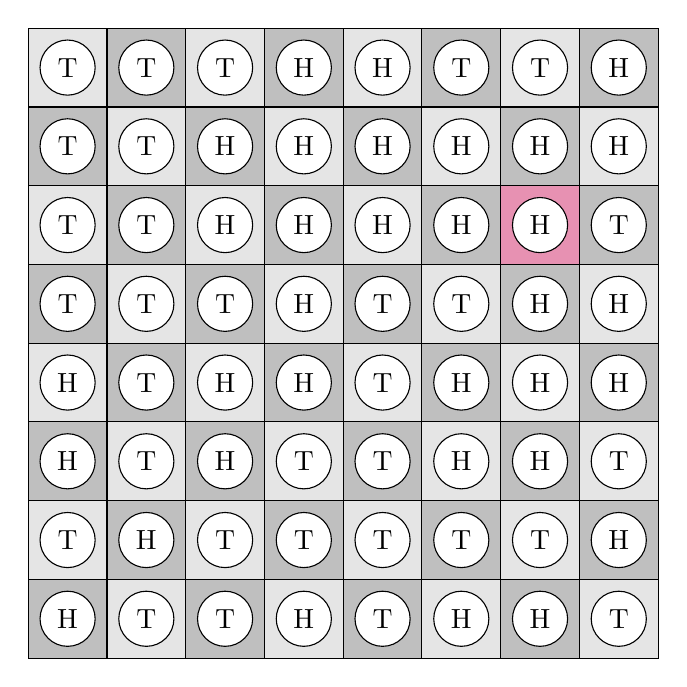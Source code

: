 \draw[fill=black, fill opacity=0.25] (0, 0) -- (0, 1) -- (1, 1) -- (1, 0) -- (0, 0);
\draw[fill=black, fill opacity=0.1] (1, 0) -- (1, 1) -- (2, 1) -- (2, 0) -- (1, 0);
\draw[fill=black, fill opacity=0.25] (2, 0) -- (2, 1) -- (3, 1) -- (3, 0) -- (2, 0);
\draw[fill=black, fill opacity=0.1] (3, 0) -- (3, 1) -- (4, 1) -- (4, 0) -- (3, 0);
\draw[fill=black, fill opacity=0.25] (4, 0) -- (4, 1) -- (5, 1) -- (5, 0) -- (4, 0);
\draw[fill=black, fill opacity=0.1] (5, 0) -- (5, 1) -- (6, 1) -- (6, 0) -- (5, 0);
\draw[fill=black, fill opacity=0.25] (6, 0) -- (6, 1) -- (7, 1) -- (7, 0) -- (6, 0);
\draw[fill=black, fill opacity=0.1] (7, 0) -- (7, 1) -- (8, 1) -- (8, 0) -- (7, 0);
\draw[fill=black, fill opacity=0.1] (0, 1) -- (0, 2) -- (1, 2) -- (1, 1) -- (0, 1);
\draw[fill=black, fill opacity=0.25] (1, 1) -- (1, 2) -- (2, 2) -- (2, 1) -- (1, 1);
\draw[fill=black, fill opacity=0.1] (2, 1) -- (2, 2) -- (3, 2) -- (3, 1) -- (2, 1);
\draw[fill=black, fill opacity=0.25] (3, 1) -- (3, 2) -- (4, 2) -- (4, 1) -- (3, 1);
\draw[fill=black, fill opacity=0.1] (4, 1) -- (4, 2) -- (5, 2) -- (5, 1) -- (4, 1);
\draw[fill=black, fill opacity=0.25] (5, 1) -- (5, 2) -- (6, 2) -- (6, 1) -- (5, 1);
\draw[fill=black, fill opacity=0.1] (6, 1) -- (6, 2) -- (7, 2) -- (7, 1) -- (6, 1);
\draw[fill=black, fill opacity=0.25] (7, 1) -- (7, 2) -- (8, 2) -- (8, 1) -- (7, 1);
\draw[fill=black, fill opacity=0.25] (0, 2) -- (0, 3) -- (1, 3) -- (1, 2) -- (0, 2);
\draw[fill=black, fill opacity=0.1] (1, 2) -- (1, 3) -- (2, 3) -- (2, 2) -- (1, 2);
\draw[fill=black, fill opacity=0.25] (2, 2) -- (2, 3) -- (3, 3) -- (3, 2) -- (2, 2);
\draw[fill=black, fill opacity=0.1] (3, 2) -- (3, 3) -- (4, 3) -- (4, 2) -- (3, 2);
\draw[fill=black, fill opacity=0.25] (4, 2) -- (4, 3) -- (5, 3) -- (5, 2) -- (4, 2);
\draw[fill=black, fill opacity=0.1] (5, 2) -- (5, 3) -- (6, 3) -- (6, 2) -- (5, 2);
\draw[fill=black, fill opacity=0.25] (6, 2) -- (6, 3) -- (7, 3) -- (7, 2) -- (6, 2);
\draw[fill=black, fill opacity=0.1] (7, 2) -- (7, 3) -- (8, 3) -- (8, 2) -- (7, 2);
\draw[fill=black, fill opacity=0.1] (0, 3) -- (0, 4) -- (1, 4) -- (1, 3) -- (0, 3);
\draw[fill=black, fill opacity=0.25] (1, 3) -- (1, 4) -- (2, 4) -- (2, 3) -- (1, 3);
\draw[fill=black, fill opacity=0.1] (2, 3) -- (2, 4) -- (3, 4) -- (3, 3) -- (2, 3);
\draw[fill=black, fill opacity=0.25] (3, 3) -- (3, 4) -- (4, 4) -- (4, 3) -- (3, 3);
\draw[fill=black, fill opacity=0.1] (4, 3) -- (4, 4) -- (5, 4) -- (5, 3) -- (4, 3);
\draw[fill=black, fill opacity=0.25] (5, 3) -- (5, 4) -- (6, 4) -- (6, 3) -- (5, 3);
\draw[fill=black, fill opacity=0.1] (6, 3) -- (6, 4) -- (7, 4) -- (7, 3) -- (6, 3);
\draw[fill=black, fill opacity=0.25] (7, 3) -- (7, 4) -- (8, 4) -- (8, 3) -- (7, 3);
\draw[fill=black, fill opacity=0.25] (0, 4) -- (0, 5) -- (1, 5) -- (1, 4) -- (0, 4);
\draw[fill=black, fill opacity=0.1] (1, 4) -- (1, 5) -- (2, 5) -- (2, 4) -- (1, 4);
\draw[fill=black, fill opacity=0.25] (2, 4) -- (2, 5) -- (3, 5) -- (3, 4) -- (2, 4);
\draw[fill=black, fill opacity=0.1] (3, 4) -- (3, 5) -- (4, 5) -- (4, 4) -- (3, 4);
\draw[fill=black, fill opacity=0.25] (4, 4) -- (4, 5) -- (5, 5) -- (5, 4) -- (4, 4);
\draw[fill=black, fill opacity=0.1] (5, 4) -- (5, 5) -- (6, 5) -- (6, 4) -- (5, 4);
\draw[fill=black, fill opacity=0.25] (6, 4) -- (6, 5) -- (7, 5) -- (7, 4) -- (6, 4);
\draw[fill=black, fill opacity=0.1] (7, 4) -- (7, 5) -- (8, 5) -- (8, 4) -- (7, 4);
\draw[fill=black, fill opacity=0.1] (0, 5) -- (0, 6) -- (1, 6) -- (1, 5) -- (0, 5);
\draw[fill=black, fill opacity=0.25] (1, 5) -- (1, 6) -- (2, 6) -- (2, 5) -- (1, 5);
\draw[fill=black, fill opacity=0.1] (2, 5) -- (2, 6) -- (3, 6) -- (3, 5) -- (2, 5);
\draw[fill=black, fill opacity=0.25] (3, 5) -- (3, 6) -- (4, 6) -- (4, 5) -- (3, 5);
\draw[fill=black, fill opacity=0.1] (4, 5) -- (4, 6) -- (5, 6) -- (5, 5) -- (4, 5);
\draw[fill=black, fill opacity=0.25] (5, 5) -- (5, 6) -- (6, 6) -- (6, 5) -- (5, 5);
\draw[fill=black, fill opacity=0.1] (6, 5) -- (6, 6) -- (7, 6) -- (7, 5) -- (6, 5);
\draw[fill=black, fill opacity=0.25] (7, 5) -- (7, 6) -- (8, 6) -- (8, 5) -- (7, 5);
\draw[fill=black, fill opacity=0.25] (0, 6) -- (0, 7) -- (1, 7) -- (1, 6) -- (0, 6);
\draw[fill=black, fill opacity=0.1] (1, 6) -- (1, 7) -- (2, 7) -- (2, 6) -- (1, 6);
\draw[fill=black, fill opacity=0.25] (2, 6) -- (2, 7) -- (3, 7) -- (3, 6) -- (2, 6);
\draw[fill=black, fill opacity=0.1] (3, 6) -- (3, 7) -- (4, 7) -- (4, 6) -- (3, 6);
\draw[fill=black, fill opacity=0.25] (4, 6) -- (4, 7) -- (5, 7) -- (5, 6) -- (4, 6);
\draw[fill=black, fill opacity=0.1] (5, 6) -- (5, 7) -- (6, 7) -- (6, 6) -- (5, 6);
\draw[fill=black, fill opacity=0.25] (6, 6) -- (6, 7) -- (7, 7) -- (7, 6) -- (6, 6);
\draw[fill=black, fill opacity=0.1] (7, 6) -- (7, 7) -- (8, 7) -- (8, 6) -- (7, 6);
\draw[fill=black, fill opacity=0.1] (0, 7) -- (0, 8) -- (1, 8) -- (1, 7) -- (0, 7);
\draw[fill=black, fill opacity=0.25] (1, 7) -- (1, 8) -- (2, 8) -- (2, 7) -- (1, 7);
\draw[fill=black, fill opacity=0.1] (2, 7) -- (2, 8) -- (3, 8) -- (3, 7) -- (2, 7);
\draw[fill=black, fill opacity=0.25] (3, 7) -- (3, 8) -- (4, 8) -- (4, 7) -- (3, 7);
\draw[fill=black, fill opacity=0.1] (4, 7) -- (4, 8) -- (5, 8) -- (5, 7) -- (4, 7);
\draw[fill=black, fill opacity=0.25] (5, 7) -- (5, 8) -- (6, 8) -- (6, 7) -- (5, 7);
\draw[fill=black, fill opacity=0.1] (6, 7) -- (6, 8) -- (7, 8) -- (7, 7) -- (6, 7);
\draw[fill=black, fill opacity=0.25] (7, 7) -- (7, 8) -- (8, 8) -- (8, 7) -- (7, 7);

\draw[fill=WildStrawberry, fill opacity=0.4] (6, 5) -- (6, 6) -- (7, 6) -- (7, 5) -- (6, 5);

\draw[fill=white, fill opacity=1](0.5, 0.5) circle (0.35);
\node at (0.5, 0.5) {H};
\draw[fill=white, fill opacity=1](1.5, 0.5) circle (0.35);
\node at (1.5, 0.5) {T};
\draw[fill=white, fill opacity=1](2.5, 0.5) circle (0.35);
\node at (2.5, 0.5) {T};
\draw[fill=white, fill opacity=1](3.5, 0.5) circle (0.35);
\node at (3.5, 0.5) {H};
\draw[fill=white, fill opacity=1](4.5, 0.5) circle (0.35);
\node at (4.5, 0.5) {T};
\draw[fill=white, fill opacity=1](5.5, 0.5) circle (0.35);
\node at (5.5, 0.5) {H};
\draw[fill=white, fill opacity=1](6.5, 0.5) circle (0.35);
\node at (6.5, 0.5) {H};
\draw[fill=white, fill opacity=1](7.5, 0.5) circle (0.35);
\node at (7.5, 0.5) {T};
\draw[fill=white, fill opacity=1](0.5, 1.5) circle (0.35);
\node at (0.5, 1.5) {T};
\draw[fill=white, fill opacity=1](1.5, 1.5) circle (0.35);
\node at (1.5, 1.5) {H};
\draw[fill=white, fill opacity=1](2.5, 1.5) circle (0.35);
\node at (2.5, 1.5) {T};
\draw[fill=white, fill opacity=1](3.5, 1.5) circle (0.35);
\node at (3.5, 1.5) {T};
\draw[fill=white, fill opacity=1](4.5, 1.5) circle (0.35);
\node at (4.5, 1.5) {T};
\draw[fill=white, fill opacity=1](5.5, 1.5) circle (0.35);
\node at (5.5, 1.5) {T};
\draw[fill=white, fill opacity=1](6.5, 1.5) circle (0.35);
\node at (6.5, 1.5) {T};
\draw[fill=white, fill opacity=1](7.5, 1.5) circle (0.35);
\node at (7.5, 1.5) {H};
\draw[fill=white, fill opacity=1](0.5, 2.5) circle (0.35);
\node at (0.5, 2.5) {H};
\draw[fill=white, fill opacity=1](1.5, 2.5) circle (0.35);
\node at (1.5, 2.5) {T};
\draw[fill=white, fill opacity=1](2.5, 2.5) circle (0.35);
\node at (2.5, 2.5) {H};
\draw[fill=white, fill opacity=1](3.5, 2.5) circle (0.35);
\node at (3.5, 2.5) {T};
\draw[fill=white, fill opacity=1](4.5, 2.5) circle (0.35);
\node at (4.5, 2.5) {T};
\draw[fill=white, fill opacity=1](5.5, 2.5) circle (0.35);
\node at (5.5, 2.5) {H};
\draw[fill=white, fill opacity=1](6.5, 2.5) circle (0.35);
\node at (6.5, 2.5) {H};
\draw[fill=white, fill opacity=1](7.5, 2.5) circle (0.35);
\node at (7.5, 2.5) {T};
\draw[fill=white, fill opacity=1](0.5, 3.5) circle (0.35);
\node at (0.5, 3.5) {H};
\draw[fill=white, fill opacity=1](1.5, 3.5) circle (0.35);
\node at (1.5, 3.5) {T};
\draw[fill=white, fill opacity=1](2.5, 3.5) circle (0.35);
\node at (2.5, 3.5) {H};
\draw[fill=white, fill opacity=1](3.5, 3.5) circle (0.35);
\node at (3.5, 3.5) {H};
\draw[fill=white, fill opacity=1](4.5, 3.5) circle (0.35);
\node at (4.5, 3.5) {T};
\draw[fill=white, fill opacity=1](5.5, 3.5) circle (0.35);
\node at (5.5, 3.5) {H};
\draw[fill=white, fill opacity=1](6.5, 3.5) circle (0.35);
\node at (6.5, 3.5) {H};
\draw[fill=white, fill opacity=1](7.5, 3.5) circle (0.35);
\node at (7.5, 3.5) {H};
\draw[fill=white, fill opacity=1](0.5, 4.5) circle (0.35);
\node at (0.5, 4.5) {T};
\draw[fill=white, fill opacity=1](1.5, 4.5) circle (0.35);
\node at (1.5, 4.5) {T};
\draw[fill=white, fill opacity=1](2.5, 4.5) circle (0.35);
\node at (2.5, 4.5) {T};
\draw[fill=white, fill opacity=1](3.5, 4.5) circle (0.35);
\node at (3.5, 4.5) {H};
\draw[fill=white, fill opacity=1](4.5, 4.5) circle (0.35);
\node at (4.5, 4.5) {T};
\draw[fill=white, fill opacity=1](5.5, 4.5) circle (0.35);
\node at (5.5, 4.5) {T};
\draw[fill=white, fill opacity=1](6.5, 4.5) circle (0.35);
\node at (6.5, 4.5) {H};
\draw[fill=white, fill opacity=1](7.5, 4.5) circle (0.35);
\node at (7.5, 4.5) {H};
\draw[fill=white, fill opacity=1](0.5, 5.5) circle (0.35);
\node at (0.5, 5.5) {T};
\draw[fill=white, fill opacity=1](1.5, 5.5) circle (0.35);
\node at (1.5, 5.5) {T};
\draw[fill=white, fill opacity=1](2.5, 5.5) circle (0.35);
\node at (2.5, 5.5) {H};
\draw[fill=white, fill opacity=1](3.5, 5.5) circle (0.35);
\node at (3.5, 5.5) {H};
\draw[fill=white, fill opacity=1](4.5, 5.5) circle (0.35);
\node at (4.5, 5.5) {H};
\draw[fill=white, fill opacity=1](5.5, 5.5) circle (0.35);
\node at (5.5, 5.5) {H};
\draw[fill=white, fill opacity=1](6.5, 5.5) circle (0.35);
\node at (6.5, 5.5) {H};
\draw[fill=white, fill opacity=1](7.5, 5.5) circle (0.35);
\node at (7.5, 5.5) {T};
\draw[fill=white, fill opacity=1](0.5, 6.5) circle (0.35);
\node at (0.5, 6.5) {T};
\draw[fill=white, fill opacity=1](1.5, 6.5) circle (0.35);
\node at (1.5, 6.5) {T};
\draw[fill=white, fill opacity=1](2.5, 6.5) circle (0.35);
\node at (2.5, 6.5) {H};
\draw[fill=white, fill opacity=1](3.5, 6.5) circle (0.35);
\node at (3.5, 6.5) {H};
\draw[fill=white, fill opacity=1](4.5, 6.5) circle (0.35);
\node at (4.5, 6.5) {H};
\draw[fill=white, fill opacity=1](5.5, 6.5) circle (0.35);
\node at (5.5, 6.5) {H};
\draw[fill=white, fill opacity=1](6.5, 6.5) circle (0.35);
\node at (6.5, 6.5) {H};
\draw[fill=white, fill opacity=1](7.5, 6.5) circle (0.35);
\node at (7.5, 6.5) {H};
\draw[fill=white, fill opacity=1](0.5, 7.5) circle (0.35);
\node at (0.5, 7.5) {T};
\draw[fill=white, fill opacity=1](1.5, 7.5) circle (0.35);
\node at (1.5, 7.5) {T};
\draw[fill=white, fill opacity=1](2.5, 7.5) circle (0.35);
\node at (2.5, 7.5) {T};
\draw[fill=white, fill opacity=1](3.5, 7.5) circle (0.35);
\node at (3.5, 7.5) {H};
\draw[fill=white, fill opacity=1](4.5, 7.5) circle (0.35);
\node at (4.5, 7.5) {H};
\draw[fill=white, fill opacity=1](5.5, 7.5) circle (0.35);
\node at (5.5, 7.5) {T};
\draw[fill=white, fill opacity=1](6.5, 7.5) circle (0.35);
\node at (6.5, 7.5) {T};
\draw[fill=white, fill opacity=1](7.5, 7.5) circle (0.35);
\node at (7.5, 7.5) {H};